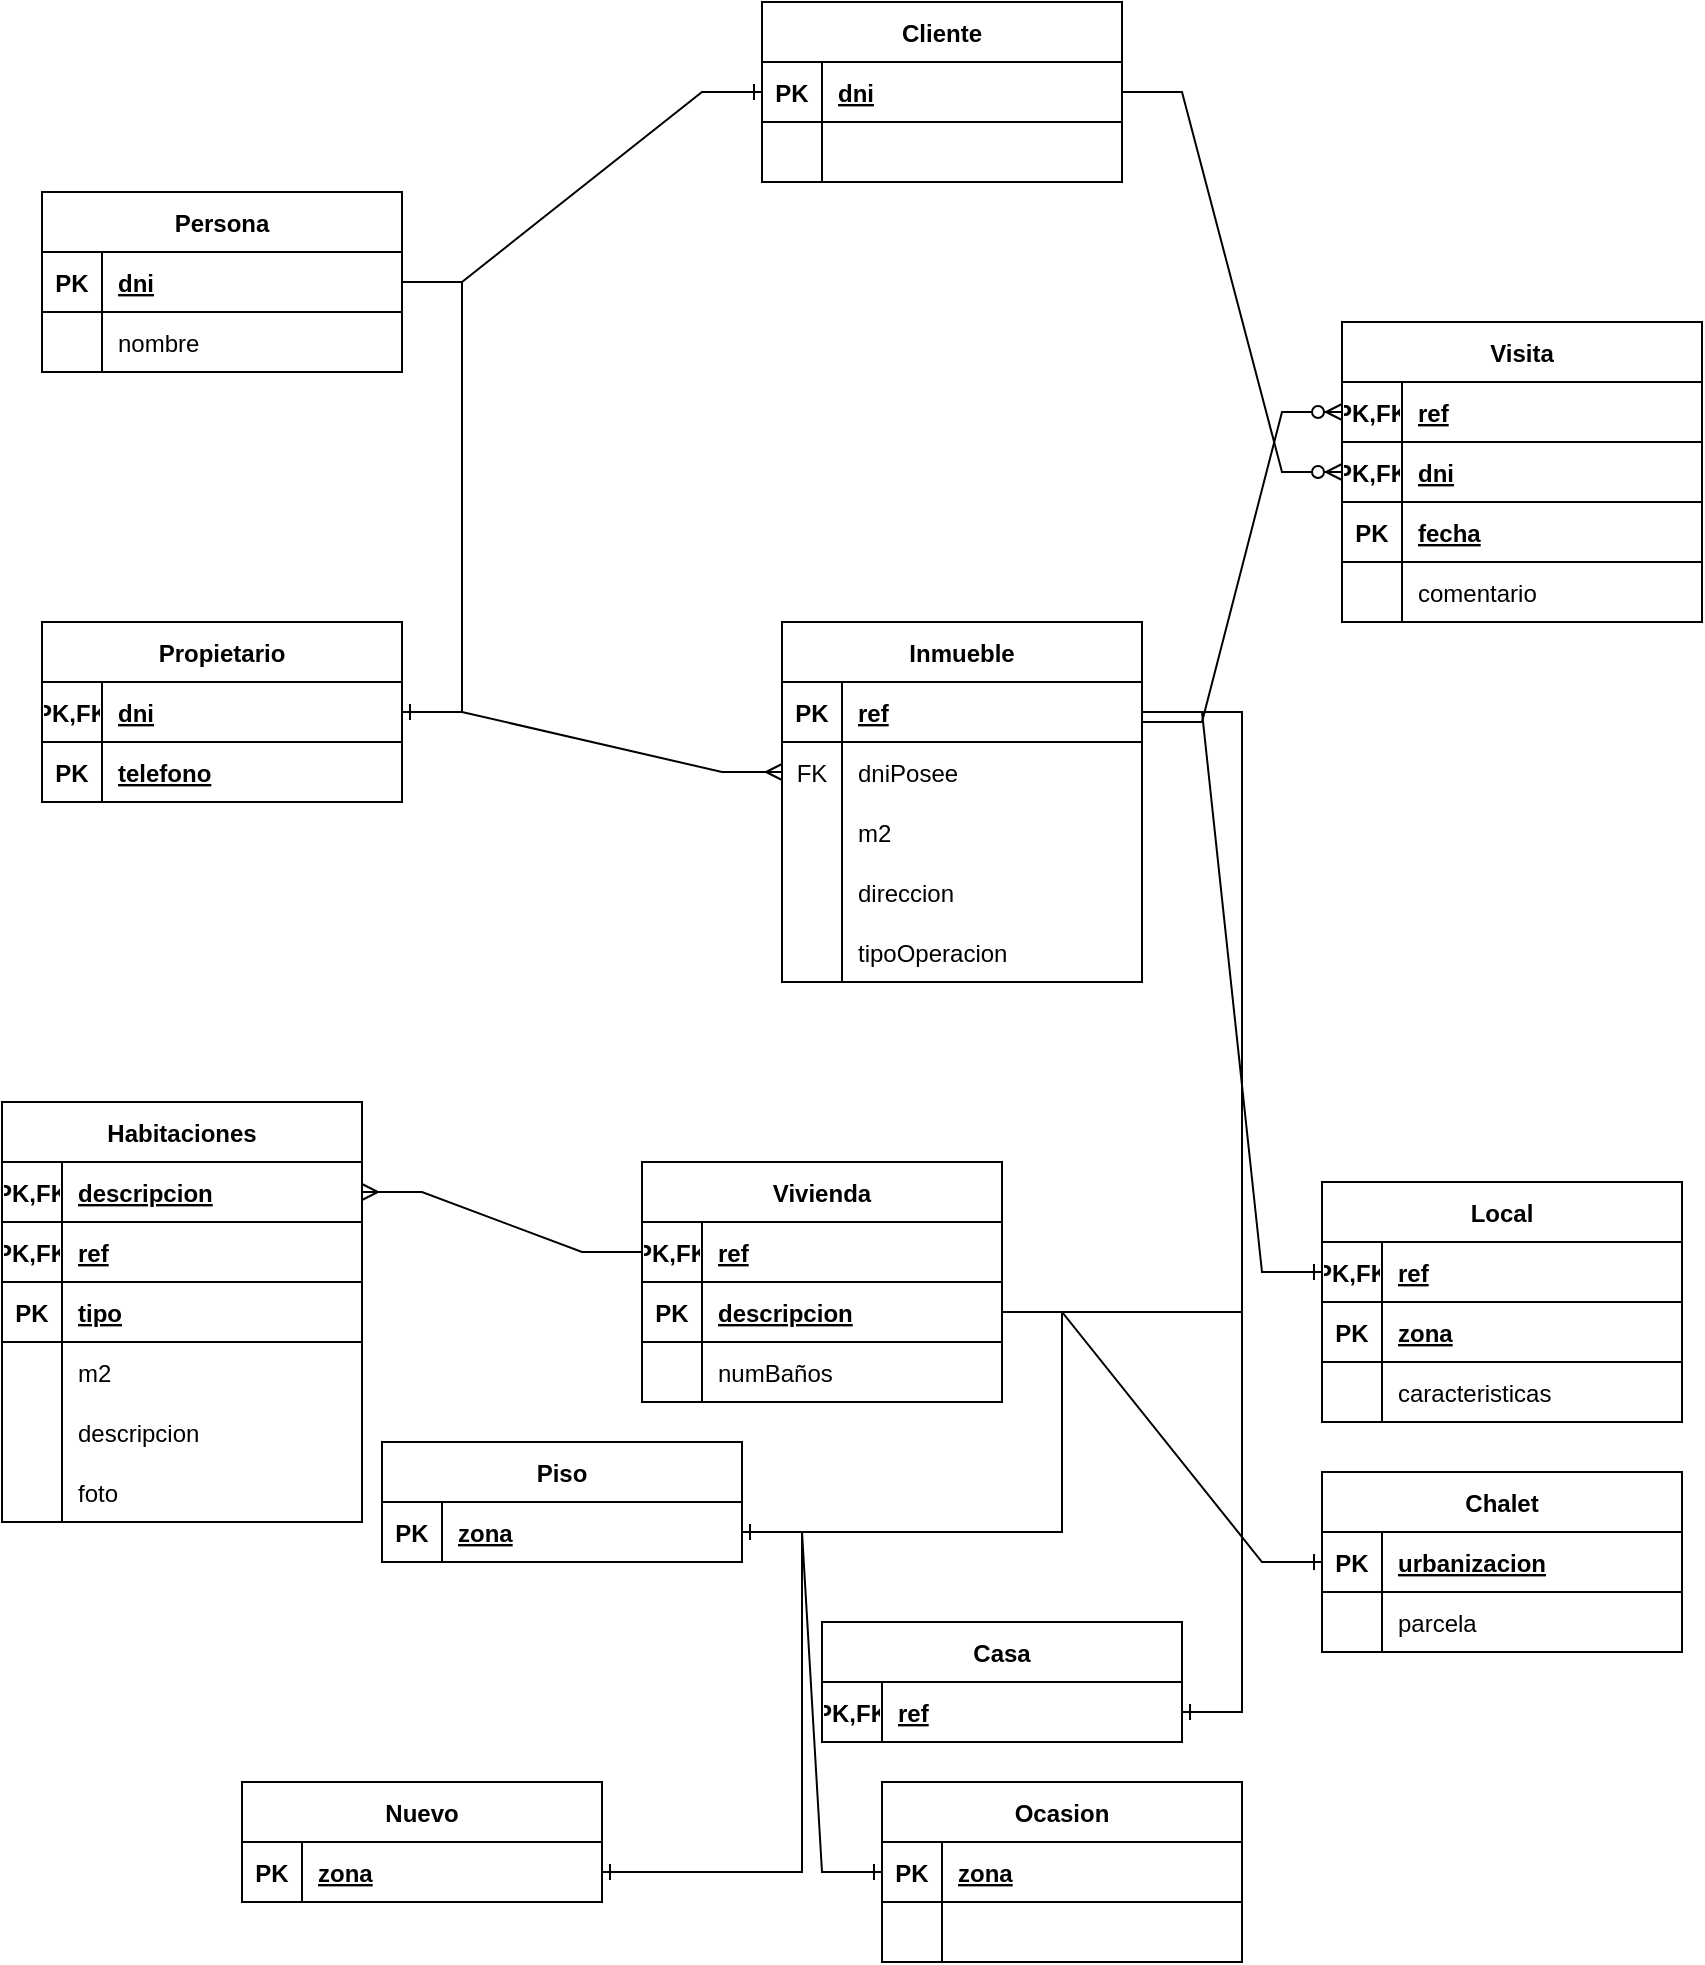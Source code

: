 <mxfile version="20.8.16" type="device"><diagram id="R2lEEEUBdFMjLlhIrx00" name="Page-1"><mxGraphModel dx="2142" dy="762" grid="1" gridSize="10" guides="1" tooltips="1" connect="1" arrows="1" fold="1" page="1" pageScale="1" pageWidth="850" pageHeight="1100" math="0" shadow="0" extFonts="Permanent Marker^https://fonts.googleapis.com/css?family=Permanent+Marker"><root><mxCell id="0"/><mxCell id="1" parent="0"/><mxCell id="jesuiPqGMfWO04nTZ80L-1" value="Persona" style="shape=table;startSize=30;container=1;collapsible=1;childLayout=tableLayout;fixedRows=1;rowLines=0;fontStyle=1;align=center;resizeLast=1;" parent="1" vertex="1"><mxGeometry x="-100" y="205" width="180" height="90" as="geometry"/></mxCell><mxCell id="jesuiPqGMfWO04nTZ80L-2" value="" style="shape=tableRow;horizontal=0;startSize=0;swimlaneHead=0;swimlaneBody=0;fillColor=none;collapsible=0;dropTarget=0;points=[[0,0.5],[1,0.5]];portConstraint=eastwest;top=0;left=0;right=0;bottom=1;" parent="jesuiPqGMfWO04nTZ80L-1" vertex="1"><mxGeometry y="30" width="180" height="30" as="geometry"/></mxCell><mxCell id="jesuiPqGMfWO04nTZ80L-3" value="PK" style="shape=partialRectangle;connectable=0;fillColor=none;top=0;left=0;bottom=0;right=0;fontStyle=1;overflow=hidden;" parent="jesuiPqGMfWO04nTZ80L-2" vertex="1"><mxGeometry width="30" height="30" as="geometry"><mxRectangle width="30" height="30" as="alternateBounds"/></mxGeometry></mxCell><mxCell id="jesuiPqGMfWO04nTZ80L-4" value="dni" style="shape=partialRectangle;connectable=0;fillColor=none;top=0;left=0;bottom=0;right=0;align=left;spacingLeft=6;fontStyle=5;overflow=hidden;" parent="jesuiPqGMfWO04nTZ80L-2" vertex="1"><mxGeometry x="30" width="150" height="30" as="geometry"><mxRectangle width="150" height="30" as="alternateBounds"/></mxGeometry></mxCell><mxCell id="jesuiPqGMfWO04nTZ80L-5" value="" style="shape=tableRow;horizontal=0;startSize=0;swimlaneHead=0;swimlaneBody=0;fillColor=none;collapsible=0;dropTarget=0;points=[[0,0.5],[1,0.5]];portConstraint=eastwest;top=0;left=0;right=0;bottom=0;" parent="jesuiPqGMfWO04nTZ80L-1" vertex="1"><mxGeometry y="60" width="180" height="30" as="geometry"/></mxCell><mxCell id="jesuiPqGMfWO04nTZ80L-6" value="" style="shape=partialRectangle;connectable=0;fillColor=none;top=0;left=0;bottom=0;right=0;editable=1;overflow=hidden;" parent="jesuiPqGMfWO04nTZ80L-5" vertex="1"><mxGeometry width="30" height="30" as="geometry"><mxRectangle width="30" height="30" as="alternateBounds"/></mxGeometry></mxCell><mxCell id="jesuiPqGMfWO04nTZ80L-7" value="nombre" style="shape=partialRectangle;connectable=0;fillColor=none;top=0;left=0;bottom=0;right=0;align=left;spacingLeft=6;overflow=hidden;" parent="jesuiPqGMfWO04nTZ80L-5" vertex="1"><mxGeometry x="30" width="150" height="30" as="geometry"><mxRectangle width="150" height="30" as="alternateBounds"/></mxGeometry></mxCell><mxCell id="jesuiPqGMfWO04nTZ80L-14" value="Cliente" style="shape=table;startSize=30;container=1;collapsible=1;childLayout=tableLayout;fixedRows=1;rowLines=0;fontStyle=1;align=center;resizeLast=1;" parent="1" vertex="1"><mxGeometry x="260" y="110" width="180" height="90" as="geometry"/></mxCell><mxCell id="jesuiPqGMfWO04nTZ80L-175" value="" style="shape=tableRow;horizontal=0;startSize=0;swimlaneHead=0;swimlaneBody=0;fillColor=none;collapsible=0;dropTarget=0;points=[[0,0.5],[1,0.5]];portConstraint=eastwest;top=0;left=0;right=0;bottom=1;" parent="jesuiPqGMfWO04nTZ80L-14" vertex="1"><mxGeometry y="30" width="180" height="30" as="geometry"/></mxCell><mxCell id="jesuiPqGMfWO04nTZ80L-176" value="PK" style="shape=partialRectangle;connectable=0;fillColor=none;top=0;left=0;bottom=0;right=0;fontStyle=1;overflow=hidden;" parent="jesuiPqGMfWO04nTZ80L-175" vertex="1"><mxGeometry width="30" height="30" as="geometry"><mxRectangle width="30" height="30" as="alternateBounds"/></mxGeometry></mxCell><mxCell id="jesuiPqGMfWO04nTZ80L-177" value="dni" style="shape=partialRectangle;connectable=0;fillColor=none;top=0;left=0;bottom=0;right=0;align=left;spacingLeft=6;fontStyle=5;overflow=hidden;" parent="jesuiPqGMfWO04nTZ80L-175" vertex="1"><mxGeometry x="30" width="150" height="30" as="geometry"><mxRectangle width="150" height="30" as="alternateBounds"/></mxGeometry></mxCell><mxCell id="jesuiPqGMfWO04nTZ80L-24" value="" style="shape=tableRow;horizontal=0;startSize=0;swimlaneHead=0;swimlaneBody=0;fillColor=none;collapsible=0;dropTarget=0;points=[[0,0.5],[1,0.5]];portConstraint=eastwest;top=0;left=0;right=0;bottom=0;" parent="jesuiPqGMfWO04nTZ80L-14" vertex="1"><mxGeometry y="60" width="180" height="30" as="geometry"/></mxCell><mxCell id="jesuiPqGMfWO04nTZ80L-25" value="" style="shape=partialRectangle;connectable=0;fillColor=none;top=0;left=0;bottom=0;right=0;editable=1;overflow=hidden;" parent="jesuiPqGMfWO04nTZ80L-24" vertex="1"><mxGeometry width="30" height="30" as="geometry"><mxRectangle width="30" height="30" as="alternateBounds"/></mxGeometry></mxCell><mxCell id="jesuiPqGMfWO04nTZ80L-26" value="" style="shape=partialRectangle;connectable=0;fillColor=none;top=0;left=0;bottom=0;right=0;align=left;spacingLeft=6;overflow=hidden;" parent="jesuiPqGMfWO04nTZ80L-24" vertex="1"><mxGeometry x="30" width="150" height="30" as="geometry"><mxRectangle width="150" height="30" as="alternateBounds"/></mxGeometry></mxCell><mxCell id="jesuiPqGMfWO04nTZ80L-27" value="Visita" style="shape=table;startSize=30;container=1;collapsible=1;childLayout=tableLayout;fixedRows=1;rowLines=0;fontStyle=1;align=center;resizeLast=1;" parent="1" vertex="1"><mxGeometry x="550" y="270" width="180" height="150" as="geometry"/></mxCell><mxCell id="jesuiPqGMfWO04nTZ80L-186" value="" style="shape=tableRow;horizontal=0;startSize=0;swimlaneHead=0;swimlaneBody=0;fillColor=none;collapsible=0;dropTarget=0;points=[[0,0.5],[1,0.5]];portConstraint=eastwest;top=0;left=0;right=0;bottom=1;" parent="jesuiPqGMfWO04nTZ80L-27" vertex="1"><mxGeometry y="30" width="180" height="30" as="geometry"/></mxCell><mxCell id="jesuiPqGMfWO04nTZ80L-187" value="PK,FK" style="shape=partialRectangle;connectable=0;fillColor=none;top=0;left=0;bottom=0;right=0;fontStyle=1;overflow=hidden;" parent="jesuiPqGMfWO04nTZ80L-186" vertex="1"><mxGeometry width="30" height="30" as="geometry"><mxRectangle width="30" height="30" as="alternateBounds"/></mxGeometry></mxCell><mxCell id="jesuiPqGMfWO04nTZ80L-188" value="ref" style="shape=partialRectangle;connectable=0;fillColor=none;top=0;left=0;bottom=0;right=0;align=left;spacingLeft=6;fontStyle=5;overflow=hidden;" parent="jesuiPqGMfWO04nTZ80L-186" vertex="1"><mxGeometry x="30" width="150" height="30" as="geometry"><mxRectangle width="150" height="30" as="alternateBounds"/></mxGeometry></mxCell><mxCell id="jesuiPqGMfWO04nTZ80L-183" value="" style="shape=tableRow;horizontal=0;startSize=0;swimlaneHead=0;swimlaneBody=0;fillColor=none;collapsible=0;dropTarget=0;points=[[0,0.5],[1,0.5]];portConstraint=eastwest;top=0;left=0;right=0;bottom=1;" parent="jesuiPqGMfWO04nTZ80L-27" vertex="1"><mxGeometry y="60" width="180" height="30" as="geometry"/></mxCell><mxCell id="jesuiPqGMfWO04nTZ80L-184" value="PK,FK" style="shape=partialRectangle;connectable=0;fillColor=none;top=0;left=0;bottom=0;right=0;fontStyle=1;overflow=hidden;" parent="jesuiPqGMfWO04nTZ80L-183" vertex="1"><mxGeometry width="30" height="30" as="geometry"><mxRectangle width="30" height="30" as="alternateBounds"/></mxGeometry></mxCell><mxCell id="jesuiPqGMfWO04nTZ80L-185" value="dni" style="shape=partialRectangle;connectable=0;fillColor=none;top=0;left=0;bottom=0;right=0;align=left;spacingLeft=6;fontStyle=5;overflow=hidden;" parent="jesuiPqGMfWO04nTZ80L-183" vertex="1"><mxGeometry x="30" width="150" height="30" as="geometry"><mxRectangle width="150" height="30" as="alternateBounds"/></mxGeometry></mxCell><mxCell id="jesuiPqGMfWO04nTZ80L-28" value="" style="shape=tableRow;horizontal=0;startSize=0;swimlaneHead=0;swimlaneBody=0;fillColor=none;collapsible=0;dropTarget=0;points=[[0,0.5],[1,0.5]];portConstraint=eastwest;top=0;left=0;right=0;bottom=1;" parent="jesuiPqGMfWO04nTZ80L-27" vertex="1"><mxGeometry y="90" width="180" height="30" as="geometry"/></mxCell><mxCell id="jesuiPqGMfWO04nTZ80L-29" value="PK" style="shape=partialRectangle;connectable=0;fillColor=none;top=0;left=0;bottom=0;right=0;fontStyle=1;overflow=hidden;" parent="jesuiPqGMfWO04nTZ80L-28" vertex="1"><mxGeometry width="30" height="30" as="geometry"><mxRectangle width="30" height="30" as="alternateBounds"/></mxGeometry></mxCell><mxCell id="jesuiPqGMfWO04nTZ80L-30" value="fecha" style="shape=partialRectangle;connectable=0;fillColor=none;top=0;left=0;bottom=0;right=0;align=left;spacingLeft=6;fontStyle=5;overflow=hidden;" parent="jesuiPqGMfWO04nTZ80L-28" vertex="1"><mxGeometry x="30" width="150" height="30" as="geometry"><mxRectangle width="150" height="30" as="alternateBounds"/></mxGeometry></mxCell><mxCell id="jesuiPqGMfWO04nTZ80L-31" value="" style="shape=tableRow;horizontal=0;startSize=0;swimlaneHead=0;swimlaneBody=0;fillColor=none;collapsible=0;dropTarget=0;points=[[0,0.5],[1,0.5]];portConstraint=eastwest;top=0;left=0;right=0;bottom=0;" parent="jesuiPqGMfWO04nTZ80L-27" vertex="1"><mxGeometry y="120" width="180" height="30" as="geometry"/></mxCell><mxCell id="jesuiPqGMfWO04nTZ80L-32" value="" style="shape=partialRectangle;connectable=0;fillColor=none;top=0;left=0;bottom=0;right=0;editable=1;overflow=hidden;" parent="jesuiPqGMfWO04nTZ80L-31" vertex="1"><mxGeometry width="30" height="30" as="geometry"><mxRectangle width="30" height="30" as="alternateBounds"/></mxGeometry></mxCell><mxCell id="jesuiPqGMfWO04nTZ80L-33" value="comentario" style="shape=partialRectangle;connectable=0;fillColor=none;top=0;left=0;bottom=0;right=0;align=left;spacingLeft=6;overflow=hidden;" parent="jesuiPqGMfWO04nTZ80L-31" vertex="1"><mxGeometry x="30" width="150" height="30" as="geometry"><mxRectangle width="150" height="30" as="alternateBounds"/></mxGeometry></mxCell><mxCell id="jesuiPqGMfWO04nTZ80L-40" value="Inmueble" style="shape=table;startSize=30;container=1;collapsible=1;childLayout=tableLayout;fixedRows=1;rowLines=0;fontStyle=1;align=center;resizeLast=1;" parent="1" vertex="1"><mxGeometry x="270" y="420" width="180" height="180" as="geometry"/></mxCell><mxCell id="jesuiPqGMfWO04nTZ80L-41" value="" style="shape=tableRow;horizontal=0;startSize=0;swimlaneHead=0;swimlaneBody=0;fillColor=none;collapsible=0;dropTarget=0;points=[[0,0.5],[1,0.5]];portConstraint=eastwest;top=0;left=0;right=0;bottom=1;" parent="jesuiPqGMfWO04nTZ80L-40" vertex="1"><mxGeometry y="30" width="180" height="30" as="geometry"/></mxCell><mxCell id="jesuiPqGMfWO04nTZ80L-42" value="PK" style="shape=partialRectangle;connectable=0;fillColor=none;top=0;left=0;bottom=0;right=0;fontStyle=1;overflow=hidden;" parent="jesuiPqGMfWO04nTZ80L-41" vertex="1"><mxGeometry width="30" height="30" as="geometry"><mxRectangle width="30" height="30" as="alternateBounds"/></mxGeometry></mxCell><mxCell id="jesuiPqGMfWO04nTZ80L-43" value="ref" style="shape=partialRectangle;connectable=0;fillColor=none;top=0;left=0;bottom=0;right=0;align=left;spacingLeft=6;fontStyle=5;overflow=hidden;" parent="jesuiPqGMfWO04nTZ80L-41" vertex="1"><mxGeometry x="30" width="150" height="30" as="geometry"><mxRectangle width="150" height="30" as="alternateBounds"/></mxGeometry></mxCell><mxCell id="jesuiPqGMfWO04nTZ80L-179" value="" style="shape=tableRow;horizontal=0;startSize=0;swimlaneHead=0;swimlaneBody=0;fillColor=none;collapsible=0;dropTarget=0;points=[[0,0.5],[1,0.5]];portConstraint=eastwest;top=0;left=0;right=0;bottom=0;" parent="jesuiPqGMfWO04nTZ80L-40" vertex="1"><mxGeometry y="60" width="180" height="30" as="geometry"/></mxCell><mxCell id="jesuiPqGMfWO04nTZ80L-180" value="FK" style="shape=partialRectangle;connectable=0;fillColor=none;top=0;left=0;bottom=0;right=0;fontStyle=0;overflow=hidden;" parent="jesuiPqGMfWO04nTZ80L-179" vertex="1"><mxGeometry width="30" height="30" as="geometry"><mxRectangle width="30" height="30" as="alternateBounds"/></mxGeometry></mxCell><mxCell id="jesuiPqGMfWO04nTZ80L-181" value="dniPosee" style="shape=partialRectangle;connectable=0;fillColor=none;top=0;left=0;bottom=0;right=0;align=left;spacingLeft=6;fontStyle=0;overflow=hidden;" parent="jesuiPqGMfWO04nTZ80L-179" vertex="1"><mxGeometry x="30" width="150" height="30" as="geometry"><mxRectangle width="150" height="30" as="alternateBounds"/></mxGeometry></mxCell><mxCell id="jesuiPqGMfWO04nTZ80L-44" value="" style="shape=tableRow;horizontal=0;startSize=0;swimlaneHead=0;swimlaneBody=0;fillColor=none;collapsible=0;dropTarget=0;points=[[0,0.5],[1,0.5]];portConstraint=eastwest;top=0;left=0;right=0;bottom=0;" parent="jesuiPqGMfWO04nTZ80L-40" vertex="1"><mxGeometry y="90" width="180" height="30" as="geometry"/></mxCell><mxCell id="jesuiPqGMfWO04nTZ80L-45" value="" style="shape=partialRectangle;connectable=0;fillColor=none;top=0;left=0;bottom=0;right=0;editable=1;overflow=hidden;" parent="jesuiPqGMfWO04nTZ80L-44" vertex="1"><mxGeometry width="30" height="30" as="geometry"><mxRectangle width="30" height="30" as="alternateBounds"/></mxGeometry></mxCell><mxCell id="jesuiPqGMfWO04nTZ80L-46" value="m2" style="shape=partialRectangle;connectable=0;fillColor=none;top=0;left=0;bottom=0;right=0;align=left;spacingLeft=6;overflow=hidden;" parent="jesuiPqGMfWO04nTZ80L-44" vertex="1"><mxGeometry x="30" width="150" height="30" as="geometry"><mxRectangle width="150" height="30" as="alternateBounds"/></mxGeometry></mxCell><mxCell id="jesuiPqGMfWO04nTZ80L-47" value="" style="shape=tableRow;horizontal=0;startSize=0;swimlaneHead=0;swimlaneBody=0;fillColor=none;collapsible=0;dropTarget=0;points=[[0,0.5],[1,0.5]];portConstraint=eastwest;top=0;left=0;right=0;bottom=0;" parent="jesuiPqGMfWO04nTZ80L-40" vertex="1"><mxGeometry y="120" width="180" height="30" as="geometry"/></mxCell><mxCell id="jesuiPqGMfWO04nTZ80L-48" value="" style="shape=partialRectangle;connectable=0;fillColor=none;top=0;left=0;bottom=0;right=0;editable=1;overflow=hidden;" parent="jesuiPqGMfWO04nTZ80L-47" vertex="1"><mxGeometry width="30" height="30" as="geometry"><mxRectangle width="30" height="30" as="alternateBounds"/></mxGeometry></mxCell><mxCell id="jesuiPqGMfWO04nTZ80L-49" value="direccion" style="shape=partialRectangle;connectable=0;fillColor=none;top=0;left=0;bottom=0;right=0;align=left;spacingLeft=6;overflow=hidden;" parent="jesuiPqGMfWO04nTZ80L-47" vertex="1"><mxGeometry x="30" width="150" height="30" as="geometry"><mxRectangle width="150" height="30" as="alternateBounds"/></mxGeometry></mxCell><mxCell id="jesuiPqGMfWO04nTZ80L-50" value="" style="shape=tableRow;horizontal=0;startSize=0;swimlaneHead=0;swimlaneBody=0;fillColor=none;collapsible=0;dropTarget=0;points=[[0,0.5],[1,0.5]];portConstraint=eastwest;top=0;left=0;right=0;bottom=0;" parent="jesuiPqGMfWO04nTZ80L-40" vertex="1"><mxGeometry y="150" width="180" height="30" as="geometry"/></mxCell><mxCell id="jesuiPqGMfWO04nTZ80L-51" value="" style="shape=partialRectangle;connectable=0;fillColor=none;top=0;left=0;bottom=0;right=0;editable=1;overflow=hidden;" parent="jesuiPqGMfWO04nTZ80L-50" vertex="1"><mxGeometry width="30" height="30" as="geometry"><mxRectangle width="30" height="30" as="alternateBounds"/></mxGeometry></mxCell><mxCell id="jesuiPqGMfWO04nTZ80L-52" value="tipoOperacion" style="shape=partialRectangle;connectable=0;fillColor=none;top=0;left=0;bottom=0;right=0;align=left;spacingLeft=6;overflow=hidden;" parent="jesuiPqGMfWO04nTZ80L-50" vertex="1"><mxGeometry x="30" width="150" height="30" as="geometry"><mxRectangle width="150" height="30" as="alternateBounds"/></mxGeometry></mxCell><mxCell id="jesuiPqGMfWO04nTZ80L-53" value="Propietario" style="shape=table;startSize=30;container=1;collapsible=1;childLayout=tableLayout;fixedRows=1;rowLines=0;fontStyle=1;align=center;resizeLast=1;" parent="1" vertex="1"><mxGeometry x="-100" y="420" width="180" height="90" as="geometry"/></mxCell><mxCell id="jesuiPqGMfWO04nTZ80L-170" value="" style="shape=tableRow;horizontal=0;startSize=0;swimlaneHead=0;swimlaneBody=0;fillColor=none;collapsible=0;dropTarget=0;points=[[0,0.5],[1,0.5]];portConstraint=eastwest;top=0;left=0;right=0;bottom=1;" parent="jesuiPqGMfWO04nTZ80L-53" vertex="1"><mxGeometry y="30" width="180" height="30" as="geometry"/></mxCell><mxCell id="jesuiPqGMfWO04nTZ80L-171" value="PK,FK" style="shape=partialRectangle;connectable=0;fillColor=none;top=0;left=0;bottom=0;right=0;fontStyle=1;overflow=hidden;" parent="jesuiPqGMfWO04nTZ80L-170" vertex="1"><mxGeometry width="30" height="30" as="geometry"><mxRectangle width="30" height="30" as="alternateBounds"/></mxGeometry></mxCell><mxCell id="jesuiPqGMfWO04nTZ80L-172" value="dni" style="shape=partialRectangle;connectable=0;fillColor=none;top=0;left=0;bottom=0;right=0;align=left;spacingLeft=6;fontStyle=5;overflow=hidden;" parent="jesuiPqGMfWO04nTZ80L-170" vertex="1"><mxGeometry x="30" width="150" height="30" as="geometry"><mxRectangle width="150" height="30" as="alternateBounds"/></mxGeometry></mxCell><mxCell id="jesuiPqGMfWO04nTZ80L-54" value="" style="shape=tableRow;horizontal=0;startSize=0;swimlaneHead=0;swimlaneBody=0;fillColor=none;collapsible=0;dropTarget=0;points=[[0,0.5],[1,0.5]];portConstraint=eastwest;top=0;left=0;right=0;bottom=1;" parent="jesuiPqGMfWO04nTZ80L-53" vertex="1"><mxGeometry y="60" width="180" height="30" as="geometry"/></mxCell><mxCell id="jesuiPqGMfWO04nTZ80L-55" value="PK" style="shape=partialRectangle;connectable=0;fillColor=none;top=0;left=0;bottom=0;right=0;fontStyle=1;overflow=hidden;" parent="jesuiPqGMfWO04nTZ80L-54" vertex="1"><mxGeometry width="30" height="30" as="geometry"><mxRectangle width="30" height="30" as="alternateBounds"/></mxGeometry></mxCell><mxCell id="jesuiPqGMfWO04nTZ80L-56" value="telefono" style="shape=partialRectangle;connectable=0;fillColor=none;top=0;left=0;bottom=0;right=0;align=left;spacingLeft=6;fontStyle=5;overflow=hidden;" parent="jesuiPqGMfWO04nTZ80L-54" vertex="1"><mxGeometry x="30" width="150" height="30" as="geometry"><mxRectangle width="150" height="30" as="alternateBounds"/></mxGeometry></mxCell><mxCell id="jesuiPqGMfWO04nTZ80L-66" value="Local" style="shape=table;startSize=30;container=1;collapsible=1;childLayout=tableLayout;fixedRows=1;rowLines=0;fontStyle=1;align=center;resizeLast=1;" parent="1" vertex="1"><mxGeometry x="540" y="700" width="180" height="120" as="geometry"/></mxCell><mxCell id="jesuiPqGMfWO04nTZ80L-203" value="" style="shape=tableRow;horizontal=0;startSize=0;swimlaneHead=0;swimlaneBody=0;fillColor=none;collapsible=0;dropTarget=0;points=[[0,0.5],[1,0.5]];portConstraint=eastwest;top=0;left=0;right=0;bottom=1;" parent="jesuiPqGMfWO04nTZ80L-66" vertex="1"><mxGeometry y="30" width="180" height="30" as="geometry"/></mxCell><mxCell id="jesuiPqGMfWO04nTZ80L-204" value="PK,FK" style="shape=partialRectangle;connectable=0;fillColor=none;top=0;left=0;bottom=0;right=0;fontStyle=1;overflow=hidden;" parent="jesuiPqGMfWO04nTZ80L-203" vertex="1"><mxGeometry width="30" height="30" as="geometry"><mxRectangle width="30" height="30" as="alternateBounds"/></mxGeometry></mxCell><mxCell id="jesuiPqGMfWO04nTZ80L-205" value="ref" style="shape=partialRectangle;connectable=0;fillColor=none;top=0;left=0;bottom=0;right=0;align=left;spacingLeft=6;fontStyle=5;overflow=hidden;" parent="jesuiPqGMfWO04nTZ80L-203" vertex="1"><mxGeometry x="30" width="150" height="30" as="geometry"><mxRectangle width="150" height="30" as="alternateBounds"/></mxGeometry></mxCell><mxCell id="jesuiPqGMfWO04nTZ80L-67" value="" style="shape=tableRow;horizontal=0;startSize=0;swimlaneHead=0;swimlaneBody=0;fillColor=none;collapsible=0;dropTarget=0;points=[[0,0.5],[1,0.5]];portConstraint=eastwest;top=0;left=0;right=0;bottom=1;" parent="jesuiPqGMfWO04nTZ80L-66" vertex="1"><mxGeometry y="60" width="180" height="30" as="geometry"/></mxCell><mxCell id="jesuiPqGMfWO04nTZ80L-68" value="PK" style="shape=partialRectangle;connectable=0;fillColor=none;top=0;left=0;bottom=0;right=0;fontStyle=1;overflow=hidden;" parent="jesuiPqGMfWO04nTZ80L-67" vertex="1"><mxGeometry width="30" height="30" as="geometry"><mxRectangle width="30" height="30" as="alternateBounds"/></mxGeometry></mxCell><mxCell id="jesuiPqGMfWO04nTZ80L-69" value="zona" style="shape=partialRectangle;connectable=0;fillColor=none;top=0;left=0;bottom=0;right=0;align=left;spacingLeft=6;fontStyle=5;overflow=hidden;" parent="jesuiPqGMfWO04nTZ80L-67" vertex="1"><mxGeometry x="30" width="150" height="30" as="geometry"><mxRectangle width="150" height="30" as="alternateBounds"/></mxGeometry></mxCell><mxCell id="jesuiPqGMfWO04nTZ80L-70" value="" style="shape=tableRow;horizontal=0;startSize=0;swimlaneHead=0;swimlaneBody=0;fillColor=none;collapsible=0;dropTarget=0;points=[[0,0.5],[1,0.5]];portConstraint=eastwest;top=0;left=0;right=0;bottom=0;" parent="jesuiPqGMfWO04nTZ80L-66" vertex="1"><mxGeometry y="90" width="180" height="30" as="geometry"/></mxCell><mxCell id="jesuiPqGMfWO04nTZ80L-71" value="" style="shape=partialRectangle;connectable=0;fillColor=none;top=0;left=0;bottom=0;right=0;editable=1;overflow=hidden;" parent="jesuiPqGMfWO04nTZ80L-70" vertex="1"><mxGeometry width="30" height="30" as="geometry"><mxRectangle width="30" height="30" as="alternateBounds"/></mxGeometry></mxCell><mxCell id="jesuiPqGMfWO04nTZ80L-72" value="caracteristicas" style="shape=partialRectangle;connectable=0;fillColor=none;top=0;left=0;bottom=0;right=0;align=left;spacingLeft=6;overflow=hidden;" parent="jesuiPqGMfWO04nTZ80L-70" vertex="1"><mxGeometry x="30" width="150" height="30" as="geometry"><mxRectangle width="150" height="30" as="alternateBounds"/></mxGeometry></mxCell><mxCell id="jesuiPqGMfWO04nTZ80L-79" value="Habitaciones" style="shape=table;startSize=30;container=1;collapsible=1;childLayout=tableLayout;fixedRows=1;rowLines=0;fontStyle=1;align=center;resizeLast=1;" parent="1" vertex="1"><mxGeometry x="-120" y="660" width="180" height="210" as="geometry"/></mxCell><mxCell id="jesuiPqGMfWO04nTZ80L-192" value="" style="shape=tableRow;horizontal=0;startSize=0;swimlaneHead=0;swimlaneBody=0;fillColor=none;collapsible=0;dropTarget=0;points=[[0,0.5],[1,0.5]];portConstraint=eastwest;top=0;left=0;right=0;bottom=1;" parent="jesuiPqGMfWO04nTZ80L-79" vertex="1"><mxGeometry y="30" width="180" height="30" as="geometry"/></mxCell><mxCell id="jesuiPqGMfWO04nTZ80L-193" value="PK,FK" style="shape=partialRectangle;connectable=0;fillColor=none;top=0;left=0;bottom=0;right=0;fontStyle=1;overflow=hidden;" parent="jesuiPqGMfWO04nTZ80L-192" vertex="1"><mxGeometry width="30" height="30" as="geometry"><mxRectangle width="30" height="30" as="alternateBounds"/></mxGeometry></mxCell><mxCell id="jesuiPqGMfWO04nTZ80L-194" value="descripcion" style="shape=partialRectangle;connectable=0;fillColor=none;top=0;left=0;bottom=0;right=0;align=left;spacingLeft=6;fontStyle=5;overflow=hidden;" parent="jesuiPqGMfWO04nTZ80L-192" vertex="1"><mxGeometry x="30" width="150" height="30" as="geometry"><mxRectangle width="150" height="30" as="alternateBounds"/></mxGeometry></mxCell><mxCell id="YMaEXV4D5rFT8Ae1YObm-1" value="" style="shape=tableRow;horizontal=0;startSize=0;swimlaneHead=0;swimlaneBody=0;fillColor=none;collapsible=0;dropTarget=0;points=[[0,0.5],[1,0.5]];portConstraint=eastwest;top=0;left=0;right=0;bottom=1;" vertex="1" parent="jesuiPqGMfWO04nTZ80L-79"><mxGeometry y="60" width="180" height="30" as="geometry"/></mxCell><mxCell id="YMaEXV4D5rFT8Ae1YObm-2" value="PK,FK" style="shape=partialRectangle;connectable=0;fillColor=none;top=0;left=0;bottom=0;right=0;fontStyle=1;overflow=hidden;" vertex="1" parent="YMaEXV4D5rFT8Ae1YObm-1"><mxGeometry width="30" height="30" as="geometry"><mxRectangle width="30" height="30" as="alternateBounds"/></mxGeometry></mxCell><mxCell id="YMaEXV4D5rFT8Ae1YObm-3" value="ref" style="shape=partialRectangle;connectable=0;fillColor=none;top=0;left=0;bottom=0;right=0;align=left;spacingLeft=6;fontStyle=5;overflow=hidden;" vertex="1" parent="YMaEXV4D5rFT8Ae1YObm-1"><mxGeometry x="30" width="150" height="30" as="geometry"><mxRectangle width="150" height="30" as="alternateBounds"/></mxGeometry></mxCell><mxCell id="jesuiPqGMfWO04nTZ80L-80" value="" style="shape=tableRow;horizontal=0;startSize=0;swimlaneHead=0;swimlaneBody=0;fillColor=none;collapsible=0;dropTarget=0;points=[[0,0.5],[1,0.5]];portConstraint=eastwest;top=0;left=0;right=0;bottom=1;" parent="jesuiPqGMfWO04nTZ80L-79" vertex="1"><mxGeometry y="90" width="180" height="30" as="geometry"/></mxCell><mxCell id="jesuiPqGMfWO04nTZ80L-81" value="PK" style="shape=partialRectangle;connectable=0;fillColor=none;top=0;left=0;bottom=0;right=0;fontStyle=1;overflow=hidden;" parent="jesuiPqGMfWO04nTZ80L-80" vertex="1"><mxGeometry width="30" height="30" as="geometry"><mxRectangle width="30" height="30" as="alternateBounds"/></mxGeometry></mxCell><mxCell id="jesuiPqGMfWO04nTZ80L-82" value="tipo" style="shape=partialRectangle;connectable=0;fillColor=none;top=0;left=0;bottom=0;right=0;align=left;spacingLeft=6;fontStyle=5;overflow=hidden;" parent="jesuiPqGMfWO04nTZ80L-80" vertex="1"><mxGeometry x="30" width="150" height="30" as="geometry"><mxRectangle width="150" height="30" as="alternateBounds"/></mxGeometry></mxCell><mxCell id="jesuiPqGMfWO04nTZ80L-83" value="" style="shape=tableRow;horizontal=0;startSize=0;swimlaneHead=0;swimlaneBody=0;fillColor=none;collapsible=0;dropTarget=0;points=[[0,0.5],[1,0.5]];portConstraint=eastwest;top=0;left=0;right=0;bottom=0;" parent="jesuiPqGMfWO04nTZ80L-79" vertex="1"><mxGeometry y="120" width="180" height="30" as="geometry"/></mxCell><mxCell id="jesuiPqGMfWO04nTZ80L-84" value="" style="shape=partialRectangle;connectable=0;fillColor=none;top=0;left=0;bottom=0;right=0;editable=1;overflow=hidden;" parent="jesuiPqGMfWO04nTZ80L-83" vertex="1"><mxGeometry width="30" height="30" as="geometry"><mxRectangle width="30" height="30" as="alternateBounds"/></mxGeometry></mxCell><mxCell id="jesuiPqGMfWO04nTZ80L-85" value="m2" style="shape=partialRectangle;connectable=0;fillColor=none;top=0;left=0;bottom=0;right=0;align=left;spacingLeft=6;overflow=hidden;" parent="jesuiPqGMfWO04nTZ80L-83" vertex="1"><mxGeometry x="30" width="150" height="30" as="geometry"><mxRectangle width="150" height="30" as="alternateBounds"/></mxGeometry></mxCell><mxCell id="jesuiPqGMfWO04nTZ80L-86" value="" style="shape=tableRow;horizontal=0;startSize=0;swimlaneHead=0;swimlaneBody=0;fillColor=none;collapsible=0;dropTarget=0;points=[[0,0.5],[1,0.5]];portConstraint=eastwest;top=0;left=0;right=0;bottom=0;" parent="jesuiPqGMfWO04nTZ80L-79" vertex="1"><mxGeometry y="150" width="180" height="30" as="geometry"/></mxCell><mxCell id="jesuiPqGMfWO04nTZ80L-87" value="" style="shape=partialRectangle;connectable=0;fillColor=none;top=0;left=0;bottom=0;right=0;editable=1;overflow=hidden;" parent="jesuiPqGMfWO04nTZ80L-86" vertex="1"><mxGeometry width="30" height="30" as="geometry"><mxRectangle width="30" height="30" as="alternateBounds"/></mxGeometry></mxCell><mxCell id="jesuiPqGMfWO04nTZ80L-88" value="descripcion" style="shape=partialRectangle;connectable=0;fillColor=none;top=0;left=0;bottom=0;right=0;align=left;spacingLeft=6;overflow=hidden;" parent="jesuiPqGMfWO04nTZ80L-86" vertex="1"><mxGeometry x="30" width="150" height="30" as="geometry"><mxRectangle width="150" height="30" as="alternateBounds"/></mxGeometry></mxCell><mxCell id="jesuiPqGMfWO04nTZ80L-89" value="" style="shape=tableRow;horizontal=0;startSize=0;swimlaneHead=0;swimlaneBody=0;fillColor=none;collapsible=0;dropTarget=0;points=[[0,0.5],[1,0.5]];portConstraint=eastwest;top=0;left=0;right=0;bottom=0;" parent="jesuiPqGMfWO04nTZ80L-79" vertex="1"><mxGeometry y="180" width="180" height="30" as="geometry"/></mxCell><mxCell id="jesuiPqGMfWO04nTZ80L-90" value="" style="shape=partialRectangle;connectable=0;fillColor=none;top=0;left=0;bottom=0;right=0;editable=1;overflow=hidden;" parent="jesuiPqGMfWO04nTZ80L-89" vertex="1"><mxGeometry width="30" height="30" as="geometry"><mxRectangle width="30" height="30" as="alternateBounds"/></mxGeometry></mxCell><mxCell id="jesuiPqGMfWO04nTZ80L-91" value="foto" style="shape=partialRectangle;connectable=0;fillColor=none;top=0;left=0;bottom=0;right=0;align=left;spacingLeft=6;overflow=hidden;" parent="jesuiPqGMfWO04nTZ80L-89" vertex="1"><mxGeometry x="30" width="150" height="30" as="geometry"><mxRectangle width="150" height="30" as="alternateBounds"/></mxGeometry></mxCell><mxCell id="jesuiPqGMfWO04nTZ80L-92" value="Vivienda" style="shape=table;startSize=30;container=1;collapsible=1;childLayout=tableLayout;fixedRows=1;rowLines=0;fontStyle=1;align=center;resizeLast=1;" parent="1" vertex="1"><mxGeometry x="200" y="690" width="180" height="120" as="geometry"/></mxCell><mxCell id="jesuiPqGMfWO04nTZ80L-199" value="" style="shape=tableRow;horizontal=0;startSize=0;swimlaneHead=0;swimlaneBody=0;fillColor=none;collapsible=0;dropTarget=0;points=[[0,0.5],[1,0.5]];portConstraint=eastwest;top=0;left=0;right=0;bottom=1;" parent="jesuiPqGMfWO04nTZ80L-92" vertex="1"><mxGeometry y="30" width="180" height="30" as="geometry"/></mxCell><mxCell id="jesuiPqGMfWO04nTZ80L-200" value="PK,FK" style="shape=partialRectangle;connectable=0;fillColor=none;top=0;left=0;bottom=0;right=0;fontStyle=1;overflow=hidden;" parent="jesuiPqGMfWO04nTZ80L-199" vertex="1"><mxGeometry width="30" height="30" as="geometry"><mxRectangle width="30" height="30" as="alternateBounds"/></mxGeometry></mxCell><mxCell id="jesuiPqGMfWO04nTZ80L-201" value="ref" style="shape=partialRectangle;connectable=0;fillColor=none;top=0;left=0;bottom=0;right=0;align=left;spacingLeft=6;fontStyle=5;overflow=hidden;" parent="jesuiPqGMfWO04nTZ80L-199" vertex="1"><mxGeometry x="30" width="150" height="30" as="geometry"><mxRectangle width="150" height="30" as="alternateBounds"/></mxGeometry></mxCell><mxCell id="jesuiPqGMfWO04nTZ80L-93" value="" style="shape=tableRow;horizontal=0;startSize=0;swimlaneHead=0;swimlaneBody=0;fillColor=none;collapsible=0;dropTarget=0;points=[[0,0.5],[1,0.5]];portConstraint=eastwest;top=0;left=0;right=0;bottom=1;" parent="jesuiPqGMfWO04nTZ80L-92" vertex="1"><mxGeometry y="60" width="180" height="30" as="geometry"/></mxCell><mxCell id="jesuiPqGMfWO04nTZ80L-94" value="PK" style="shape=partialRectangle;connectable=0;fillColor=none;top=0;left=0;bottom=0;right=0;fontStyle=1;overflow=hidden;" parent="jesuiPqGMfWO04nTZ80L-93" vertex="1"><mxGeometry width="30" height="30" as="geometry"><mxRectangle width="30" height="30" as="alternateBounds"/></mxGeometry></mxCell><mxCell id="jesuiPqGMfWO04nTZ80L-95" value="descripcion" style="shape=partialRectangle;connectable=0;fillColor=none;top=0;left=0;bottom=0;right=0;align=left;spacingLeft=6;fontStyle=5;overflow=hidden;" parent="jesuiPqGMfWO04nTZ80L-93" vertex="1"><mxGeometry x="30" width="150" height="30" as="geometry"><mxRectangle width="150" height="30" as="alternateBounds"/></mxGeometry></mxCell><mxCell id="jesuiPqGMfWO04nTZ80L-96" value="" style="shape=tableRow;horizontal=0;startSize=0;swimlaneHead=0;swimlaneBody=0;fillColor=none;collapsible=0;dropTarget=0;points=[[0,0.5],[1,0.5]];portConstraint=eastwest;top=0;left=0;right=0;bottom=0;" parent="jesuiPqGMfWO04nTZ80L-92" vertex="1"><mxGeometry y="90" width="180" height="30" as="geometry"/></mxCell><mxCell id="jesuiPqGMfWO04nTZ80L-97" value="" style="shape=partialRectangle;connectable=0;fillColor=none;top=0;left=0;bottom=0;right=0;editable=1;overflow=hidden;" parent="jesuiPqGMfWO04nTZ80L-96" vertex="1"><mxGeometry width="30" height="30" as="geometry"><mxRectangle width="30" height="30" as="alternateBounds"/></mxGeometry></mxCell><mxCell id="jesuiPqGMfWO04nTZ80L-98" value="numBaños" style="shape=partialRectangle;connectable=0;fillColor=none;top=0;left=0;bottom=0;right=0;align=left;spacingLeft=6;overflow=hidden;" parent="jesuiPqGMfWO04nTZ80L-96" vertex="1"><mxGeometry x="30" width="150" height="30" as="geometry"><mxRectangle width="150" height="30" as="alternateBounds"/></mxGeometry></mxCell><mxCell id="jesuiPqGMfWO04nTZ80L-105" value="Piso" style="shape=table;startSize=30;container=1;collapsible=1;childLayout=tableLayout;fixedRows=1;rowLines=0;fontStyle=1;align=center;resizeLast=1;" parent="1" vertex="1"><mxGeometry x="70" y="830" width="180" height="60" as="geometry"/></mxCell><mxCell id="jesuiPqGMfWO04nTZ80L-106" value="" style="shape=tableRow;horizontal=0;startSize=0;swimlaneHead=0;swimlaneBody=0;fillColor=none;collapsible=0;dropTarget=0;points=[[0,0.5],[1,0.5]];portConstraint=eastwest;top=0;left=0;right=0;bottom=1;" parent="jesuiPqGMfWO04nTZ80L-105" vertex="1"><mxGeometry y="30" width="180" height="30" as="geometry"/></mxCell><mxCell id="jesuiPqGMfWO04nTZ80L-107" value="PK" style="shape=partialRectangle;connectable=0;fillColor=none;top=0;left=0;bottom=0;right=0;fontStyle=1;overflow=hidden;" parent="jesuiPqGMfWO04nTZ80L-106" vertex="1"><mxGeometry width="30" height="30" as="geometry"><mxRectangle width="30" height="30" as="alternateBounds"/></mxGeometry></mxCell><mxCell id="jesuiPqGMfWO04nTZ80L-108" value="zona" style="shape=partialRectangle;connectable=0;fillColor=none;top=0;left=0;bottom=0;right=0;align=left;spacingLeft=6;fontStyle=5;overflow=hidden;" parent="jesuiPqGMfWO04nTZ80L-106" vertex="1"><mxGeometry x="30" width="150" height="30" as="geometry"><mxRectangle width="150" height="30" as="alternateBounds"/></mxGeometry></mxCell><mxCell id="jesuiPqGMfWO04nTZ80L-118" value="Casa" style="shape=table;startSize=30;container=1;collapsible=1;childLayout=tableLayout;fixedRows=1;rowLines=0;fontStyle=1;align=center;resizeLast=1;" parent="1" vertex="1"><mxGeometry x="290" y="920" width="180" height="60" as="geometry"/></mxCell><mxCell id="jesuiPqGMfWO04nTZ80L-119" value="" style="shape=tableRow;horizontal=0;startSize=0;swimlaneHead=0;swimlaneBody=0;fillColor=none;collapsible=0;dropTarget=0;points=[[0,0.5],[1,0.5]];portConstraint=eastwest;top=0;left=0;right=0;bottom=1;" parent="jesuiPqGMfWO04nTZ80L-118" vertex="1"><mxGeometry y="30" width="180" height="30" as="geometry"/></mxCell><mxCell id="jesuiPqGMfWO04nTZ80L-120" value="PK,FK" style="shape=partialRectangle;connectable=0;fillColor=none;top=0;left=0;bottom=0;right=0;fontStyle=1;overflow=hidden;" parent="jesuiPqGMfWO04nTZ80L-119" vertex="1"><mxGeometry width="30" height="30" as="geometry"><mxRectangle width="30" height="30" as="alternateBounds"/></mxGeometry></mxCell><mxCell id="jesuiPqGMfWO04nTZ80L-121" value="ref" style="shape=partialRectangle;connectable=0;fillColor=none;top=0;left=0;bottom=0;right=0;align=left;spacingLeft=6;fontStyle=5;overflow=hidden;" parent="jesuiPqGMfWO04nTZ80L-119" vertex="1"><mxGeometry x="30" width="150" height="30" as="geometry"><mxRectangle width="150" height="30" as="alternateBounds"/></mxGeometry></mxCell><mxCell id="jesuiPqGMfWO04nTZ80L-131" value="Chalet" style="shape=table;startSize=30;container=1;collapsible=1;childLayout=tableLayout;fixedRows=1;rowLines=0;fontStyle=1;align=center;resizeLast=1;" parent="1" vertex="1"><mxGeometry x="540" y="845" width="180" height="90" as="geometry"/></mxCell><mxCell id="jesuiPqGMfWO04nTZ80L-132" value="" style="shape=tableRow;horizontal=0;startSize=0;swimlaneHead=0;swimlaneBody=0;fillColor=none;collapsible=0;dropTarget=0;points=[[0,0.5],[1,0.5]];portConstraint=eastwest;top=0;left=0;right=0;bottom=1;" parent="jesuiPqGMfWO04nTZ80L-131" vertex="1"><mxGeometry y="30" width="180" height="30" as="geometry"/></mxCell><mxCell id="jesuiPqGMfWO04nTZ80L-133" value="PK" style="shape=partialRectangle;connectable=0;fillColor=none;top=0;left=0;bottom=0;right=0;fontStyle=1;overflow=hidden;" parent="jesuiPqGMfWO04nTZ80L-132" vertex="1"><mxGeometry width="30" height="30" as="geometry"><mxRectangle width="30" height="30" as="alternateBounds"/></mxGeometry></mxCell><mxCell id="jesuiPqGMfWO04nTZ80L-134" value="urbanizacion" style="shape=partialRectangle;connectable=0;fillColor=none;top=0;left=0;bottom=0;right=0;align=left;spacingLeft=6;fontStyle=5;overflow=hidden;" parent="jesuiPqGMfWO04nTZ80L-132" vertex="1"><mxGeometry x="30" width="150" height="30" as="geometry"><mxRectangle width="150" height="30" as="alternateBounds"/></mxGeometry></mxCell><mxCell id="jesuiPqGMfWO04nTZ80L-135" value="" style="shape=tableRow;horizontal=0;startSize=0;swimlaneHead=0;swimlaneBody=0;fillColor=none;collapsible=0;dropTarget=0;points=[[0,0.5],[1,0.5]];portConstraint=eastwest;top=0;left=0;right=0;bottom=0;" parent="jesuiPqGMfWO04nTZ80L-131" vertex="1"><mxGeometry y="60" width="180" height="30" as="geometry"/></mxCell><mxCell id="jesuiPqGMfWO04nTZ80L-136" value="" style="shape=partialRectangle;connectable=0;fillColor=none;top=0;left=0;bottom=0;right=0;editable=1;overflow=hidden;" parent="jesuiPqGMfWO04nTZ80L-135" vertex="1"><mxGeometry width="30" height="30" as="geometry"><mxRectangle width="30" height="30" as="alternateBounds"/></mxGeometry></mxCell><mxCell id="jesuiPqGMfWO04nTZ80L-137" value="parcela" style="shape=partialRectangle;connectable=0;fillColor=none;top=0;left=0;bottom=0;right=0;align=left;spacingLeft=6;overflow=hidden;" parent="jesuiPqGMfWO04nTZ80L-135" vertex="1"><mxGeometry x="30" width="150" height="30" as="geometry"><mxRectangle width="150" height="30" as="alternateBounds"/></mxGeometry></mxCell><mxCell id="jesuiPqGMfWO04nTZ80L-144" value="Nuevo" style="shape=table;startSize=30;container=1;collapsible=1;childLayout=tableLayout;fixedRows=1;rowLines=0;fontStyle=1;align=center;resizeLast=1;" parent="1" vertex="1"><mxGeometry y="1000" width="180" height="60" as="geometry"/></mxCell><mxCell id="jesuiPqGMfWO04nTZ80L-209" value="" style="shape=tableRow;horizontal=0;startSize=0;swimlaneHead=0;swimlaneBody=0;fillColor=none;collapsible=0;dropTarget=0;points=[[0,0.5],[1,0.5]];portConstraint=eastwest;top=0;left=0;right=0;bottom=1;" parent="jesuiPqGMfWO04nTZ80L-144" vertex="1"><mxGeometry y="30" width="180" height="30" as="geometry"/></mxCell><mxCell id="jesuiPqGMfWO04nTZ80L-210" value="PK" style="shape=partialRectangle;connectable=0;fillColor=none;top=0;left=0;bottom=0;right=0;fontStyle=1;overflow=hidden;" parent="jesuiPqGMfWO04nTZ80L-209" vertex="1"><mxGeometry width="30" height="30" as="geometry"><mxRectangle width="30" height="30" as="alternateBounds"/></mxGeometry></mxCell><mxCell id="jesuiPqGMfWO04nTZ80L-211" value="zona" style="shape=partialRectangle;connectable=0;fillColor=none;top=0;left=0;bottom=0;right=0;align=left;spacingLeft=6;fontStyle=5;overflow=hidden;" parent="jesuiPqGMfWO04nTZ80L-209" vertex="1"><mxGeometry x="30" width="150" height="30" as="geometry"><mxRectangle width="150" height="30" as="alternateBounds"/></mxGeometry></mxCell><mxCell id="jesuiPqGMfWO04nTZ80L-157" value="Ocasion" style="shape=table;startSize=30;container=1;collapsible=1;childLayout=tableLayout;fixedRows=1;rowLines=0;fontStyle=1;align=center;resizeLast=1;" parent="1" vertex="1"><mxGeometry x="320" y="1000" width="180" height="90" as="geometry"/></mxCell><mxCell id="jesuiPqGMfWO04nTZ80L-213" value="" style="shape=tableRow;horizontal=0;startSize=0;swimlaneHead=0;swimlaneBody=0;fillColor=none;collapsible=0;dropTarget=0;points=[[0,0.5],[1,0.5]];portConstraint=eastwest;top=0;left=0;right=0;bottom=1;" parent="jesuiPqGMfWO04nTZ80L-157" vertex="1"><mxGeometry y="30" width="180" height="30" as="geometry"/></mxCell><mxCell id="jesuiPqGMfWO04nTZ80L-214" value="PK" style="shape=partialRectangle;connectable=0;fillColor=none;top=0;left=0;bottom=0;right=0;fontStyle=1;overflow=hidden;" parent="jesuiPqGMfWO04nTZ80L-213" vertex="1"><mxGeometry width="30" height="30" as="geometry"><mxRectangle width="30" height="30" as="alternateBounds"/></mxGeometry></mxCell><mxCell id="jesuiPqGMfWO04nTZ80L-215" value="zona" style="shape=partialRectangle;connectable=0;fillColor=none;top=0;left=0;bottom=0;right=0;align=left;spacingLeft=6;fontStyle=5;overflow=hidden;" parent="jesuiPqGMfWO04nTZ80L-213" vertex="1"><mxGeometry x="30" width="150" height="30" as="geometry"><mxRectangle width="150" height="30" as="alternateBounds"/></mxGeometry></mxCell><mxCell id="jesuiPqGMfWO04nTZ80L-167" value="" style="shape=tableRow;horizontal=0;startSize=0;swimlaneHead=0;swimlaneBody=0;fillColor=none;collapsible=0;dropTarget=0;points=[[0,0.5],[1,0.5]];portConstraint=eastwest;top=0;left=0;right=0;bottom=0;" parent="jesuiPqGMfWO04nTZ80L-157" vertex="1"><mxGeometry y="60" width="180" height="30" as="geometry"/></mxCell><mxCell id="jesuiPqGMfWO04nTZ80L-168" value="" style="shape=partialRectangle;connectable=0;fillColor=none;top=0;left=0;bottom=0;right=0;editable=1;overflow=hidden;" parent="jesuiPqGMfWO04nTZ80L-167" vertex="1"><mxGeometry width="30" height="30" as="geometry"><mxRectangle width="30" height="30" as="alternateBounds"/></mxGeometry></mxCell><mxCell id="jesuiPqGMfWO04nTZ80L-169" value="" style="shape=partialRectangle;connectable=0;fillColor=none;top=0;left=0;bottom=0;right=0;align=left;spacingLeft=6;overflow=hidden;" parent="jesuiPqGMfWO04nTZ80L-167" vertex="1"><mxGeometry x="30" width="150" height="30" as="geometry"><mxRectangle width="150" height="30" as="alternateBounds"/></mxGeometry></mxCell><mxCell id="jesuiPqGMfWO04nTZ80L-174" value="" style="edgeStyle=entityRelationEdgeStyle;fontSize=12;html=1;endArrow=ERone;endFill=1;rounded=0;" parent="1" source="jesuiPqGMfWO04nTZ80L-2" target="jesuiPqGMfWO04nTZ80L-170" edge="1"><mxGeometry width="100" height="100" relative="1" as="geometry"><mxPoint y="360" as="sourcePoint"/><mxPoint x="320" y="450" as="targetPoint"/></mxGeometry></mxCell><mxCell id="jesuiPqGMfWO04nTZ80L-178" value="" style="edgeStyle=entityRelationEdgeStyle;fontSize=12;html=1;endArrow=ERone;endFill=1;rounded=0;" parent="1" source="jesuiPqGMfWO04nTZ80L-2" target="jesuiPqGMfWO04nTZ80L-175" edge="1"><mxGeometry width="100" height="100" relative="1" as="geometry"><mxPoint x="150" y="280" as="sourcePoint"/><mxPoint x="250" y="180" as="targetPoint"/></mxGeometry></mxCell><mxCell id="jesuiPqGMfWO04nTZ80L-182" value="" style="edgeStyle=entityRelationEdgeStyle;fontSize=12;html=1;endArrow=ERmany;rounded=0;" parent="1" source="jesuiPqGMfWO04nTZ80L-170" target="jesuiPqGMfWO04nTZ80L-179" edge="1"><mxGeometry width="100" height="100" relative="1" as="geometry"><mxPoint x="80" y="470" as="sourcePoint"/><mxPoint x="180" y="370" as="targetPoint"/></mxGeometry></mxCell><mxCell id="jesuiPqGMfWO04nTZ80L-189" value="" style="edgeStyle=entityRelationEdgeStyle;fontSize=12;html=1;endArrow=ERzeroToMany;endFill=1;rounded=0;" parent="1" target="jesuiPqGMfWO04nTZ80L-186" edge="1"><mxGeometry width="100" height="100" relative="1" as="geometry"><mxPoint x="450" y="470" as="sourcePoint"/><mxPoint x="550" y="370" as="targetPoint"/></mxGeometry></mxCell><mxCell id="jesuiPqGMfWO04nTZ80L-191" value="" style="edgeStyle=entityRelationEdgeStyle;fontSize=12;html=1;endArrow=ERzeroToMany;endFill=1;rounded=0;" parent="1" source="jesuiPqGMfWO04nTZ80L-175" target="jesuiPqGMfWO04nTZ80L-183" edge="1"><mxGeometry width="100" height="100" relative="1" as="geometry"><mxPoint x="450" y="150" as="sourcePoint"/><mxPoint x="540" y="340" as="targetPoint"/></mxGeometry></mxCell><mxCell id="jesuiPqGMfWO04nTZ80L-195" value="" style="edgeStyle=entityRelationEdgeStyle;fontSize=12;html=1;endArrow=ERmany;rounded=0;" parent="1" source="jesuiPqGMfWO04nTZ80L-199" target="jesuiPqGMfWO04nTZ80L-192" edge="1"><mxGeometry width="100" height="100" relative="1" as="geometry"><mxPoint x="90" y="640" as="sourcePoint"/><mxPoint x="190" y="540" as="targetPoint"/></mxGeometry></mxCell><mxCell id="jesuiPqGMfWO04nTZ80L-202" value="" style="edgeStyle=entityRelationEdgeStyle;fontSize=12;html=1;endArrow=ERone;endFill=1;rounded=0;" parent="1" source="jesuiPqGMfWO04nTZ80L-41" target="jesuiPqGMfWO04nTZ80L-119" edge="1"><mxGeometry width="100" height="100" relative="1" as="geometry"><mxPoint x="100" y="830" as="sourcePoint"/><mxPoint x="190" y="730" as="targetPoint"/></mxGeometry></mxCell><mxCell id="jesuiPqGMfWO04nTZ80L-206" value="" style="edgeStyle=entityRelationEdgeStyle;fontSize=12;html=1;endArrow=ERone;endFill=1;rounded=0;" parent="1" source="jesuiPqGMfWO04nTZ80L-41" target="jesuiPqGMfWO04nTZ80L-203" edge="1"><mxGeometry width="100" height="100" relative="1" as="geometry"><mxPoint x="430" y="830" as="sourcePoint"/><mxPoint x="530" y="730" as="targetPoint"/></mxGeometry></mxCell><mxCell id="jesuiPqGMfWO04nTZ80L-208" value="" style="edgeStyle=entityRelationEdgeStyle;fontSize=12;html=1;endArrow=ERone;endFill=1;rounded=0;" parent="1" source="jesuiPqGMfWO04nTZ80L-106" target="jesuiPqGMfWO04nTZ80L-209" edge="1"><mxGeometry width="100" height="100" relative="1" as="geometry"><mxPoint x="-140" y="1140" as="sourcePoint"/><mxPoint x="180" y="1075" as="targetPoint"/></mxGeometry></mxCell><mxCell id="jesuiPqGMfWO04nTZ80L-212" value="" style="edgeStyle=entityRelationEdgeStyle;fontSize=12;html=1;endArrow=ERone;endFill=1;rounded=0;" parent="1" source="jesuiPqGMfWO04nTZ80L-93" target="jesuiPqGMfWO04nTZ80L-106" edge="1"><mxGeometry width="100" height="100" relative="1" as="geometry"><mxPoint x="-60" y="990" as="sourcePoint"/><mxPoint x="40" y="890" as="targetPoint"/></mxGeometry></mxCell><mxCell id="jesuiPqGMfWO04nTZ80L-216" value="" style="edgeStyle=entityRelationEdgeStyle;fontSize=12;html=1;endArrow=ERone;endFill=1;rounded=0;" parent="1" source="jesuiPqGMfWO04nTZ80L-93" target="jesuiPqGMfWO04nTZ80L-119" edge="1"><mxGeometry width="100" height="100" relative="1" as="geometry"><mxPoint x="190" y="1050" as="sourcePoint"/><mxPoint x="290" y="950" as="targetPoint"/></mxGeometry></mxCell><mxCell id="jesuiPqGMfWO04nTZ80L-217" value="" style="edgeStyle=entityRelationEdgeStyle;fontSize=12;html=1;endArrow=ERone;endFill=1;rounded=0;" parent="1" source="jesuiPqGMfWO04nTZ80L-93" target="jesuiPqGMfWO04nTZ80L-132" edge="1"><mxGeometry width="100" height="100" relative="1" as="geometry"><mxPoint x="360" y="1010" as="sourcePoint"/><mxPoint x="460" y="910" as="targetPoint"/></mxGeometry></mxCell><mxCell id="jesuiPqGMfWO04nTZ80L-218" value="" style="edgeStyle=entityRelationEdgeStyle;fontSize=12;html=1;endArrow=ERone;endFill=1;rounded=0;" parent="1" source="jesuiPqGMfWO04nTZ80L-106" target="jesuiPqGMfWO04nTZ80L-213" edge="1"><mxGeometry width="100" height="100" relative="1" as="geometry"><mxPoint x="180" y="1210" as="sourcePoint"/><mxPoint x="280" y="1110" as="targetPoint"/></mxGeometry></mxCell></root></mxGraphModel></diagram></mxfile>